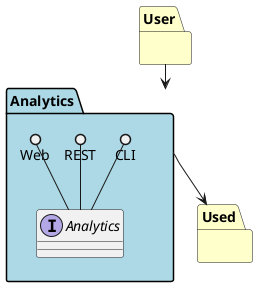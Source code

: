 @startuml

package "User" #ffffcc {

}

package "Used" #ffffcc {

}

package "Analytics" #lightblue {

    interface "Analytics" {
    }

    CLI ()-- "Analytics"
    REST ()-- "Analytics"
    Web ()-- "Analytics"
}

User --> "Analytics"
"Analytics" --> Used

@enduml
